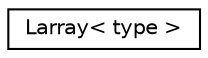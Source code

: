 digraph "Graphical Class Hierarchy"
{
 // INTERACTIVE_SVG=YES
 // LATEX_PDF_SIZE
  edge [fontname="Helvetica",fontsize="10",labelfontname="Helvetica",labelfontsize="10"];
  node [fontname="Helvetica",fontsize="10",shape=record];
  rankdir="LR";
  Node0 [label="Larray\< type \>",height=0.2,width=0.4,color="black", fillcolor="white", style="filled",URL="$d1/d51/class_larray.html",tooltip=" "];
}
